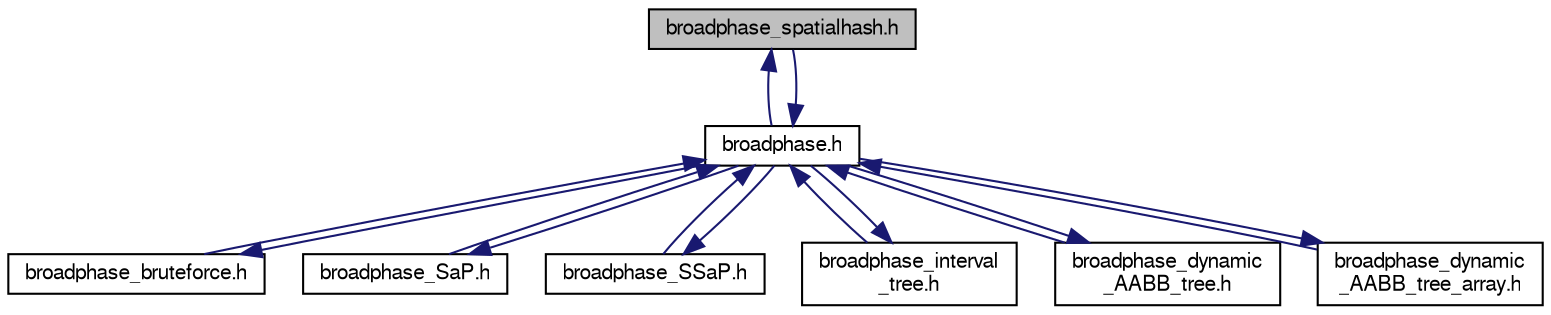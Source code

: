 digraph "broadphase_spatialhash.h"
{
  edge [fontname="FreeSans",fontsize="10",labelfontname="FreeSans",labelfontsize="10"];
  node [fontname="FreeSans",fontsize="10",shape=record];
  Node1 [label="broadphase_spatialhash.h",height=0.2,width=0.4,color="black", fillcolor="grey75", style="filled" fontcolor="black"];
  Node1 -> Node2 [dir="back",color="midnightblue",fontsize="10",style="solid",fontname="FreeSans"];
  Node2 [label="broadphase.h",height=0.2,width=0.4,color="black", fillcolor="white", style="filled",URL="$a00227.html"];
  Node2 -> Node3 [dir="back",color="midnightblue",fontsize="10",style="solid",fontname="FreeSans"];
  Node3 [label="broadphase_bruteforce.h",height=0.2,width=0.4,color="black", fillcolor="white", style="filled",URL="$a00228.html"];
  Node3 -> Node2 [dir="back",color="midnightblue",fontsize="10",style="solid",fontname="FreeSans"];
  Node2 -> Node1 [dir="back",color="midnightblue",fontsize="10",style="solid",fontname="FreeSans"];
  Node2 -> Node4 [dir="back",color="midnightblue",fontsize="10",style="solid",fontname="FreeSans"];
  Node4 [label="broadphase_SaP.h",height=0.2,width=0.4,color="black", fillcolor="white", style="filled",URL="$a00232.html"];
  Node4 -> Node2 [dir="back",color="midnightblue",fontsize="10",style="solid",fontname="FreeSans"];
  Node2 -> Node5 [dir="back",color="midnightblue",fontsize="10",style="solid",fontname="FreeSans"];
  Node5 [label="broadphase_SSaP.h",height=0.2,width=0.4,color="black", fillcolor="white", style="filled",URL="$a00235.html"];
  Node5 -> Node2 [dir="back",color="midnightblue",fontsize="10",style="solid",fontname="FreeSans"];
  Node2 -> Node6 [dir="back",color="midnightblue",fontsize="10",style="solid",fontname="FreeSans"];
  Node6 [label="broadphase_interval\l_tree.h",height=0.2,width=0.4,color="black", fillcolor="white", style="filled",URL="$a00231.html"];
  Node6 -> Node2 [dir="back",color="midnightblue",fontsize="10",style="solid",fontname="FreeSans"];
  Node2 -> Node7 [dir="back",color="midnightblue",fontsize="10",style="solid",fontname="FreeSans"];
  Node7 [label="broadphase_dynamic\l_AABB_tree.h",height=0.2,width=0.4,color="black", fillcolor="white", style="filled",URL="$a00229.html"];
  Node7 -> Node2 [dir="back",color="midnightblue",fontsize="10",style="solid",fontname="FreeSans"];
  Node2 -> Node8 [dir="back",color="midnightblue",fontsize="10",style="solid",fontname="FreeSans"];
  Node8 [label="broadphase_dynamic\l_AABB_tree_array.h",height=0.2,width=0.4,color="black", fillcolor="white", style="filled",URL="$a00230.html"];
  Node8 -> Node2 [dir="back",color="midnightblue",fontsize="10",style="solid",fontname="FreeSans"];
}
